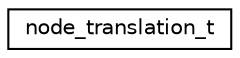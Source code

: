 digraph G
{
  edge [fontname="Helvetica",fontsize="10",labelfontname="Helvetica",labelfontsize="10"];
  node [fontname="Helvetica",fontsize="10",shape=record];
  rankdir="LR";
  Node1 [label="node_translation_t",height=0.2,width=0.4,color="black", fillcolor="white", style="filled",URL="$structnode__translation__t.html"];
}
